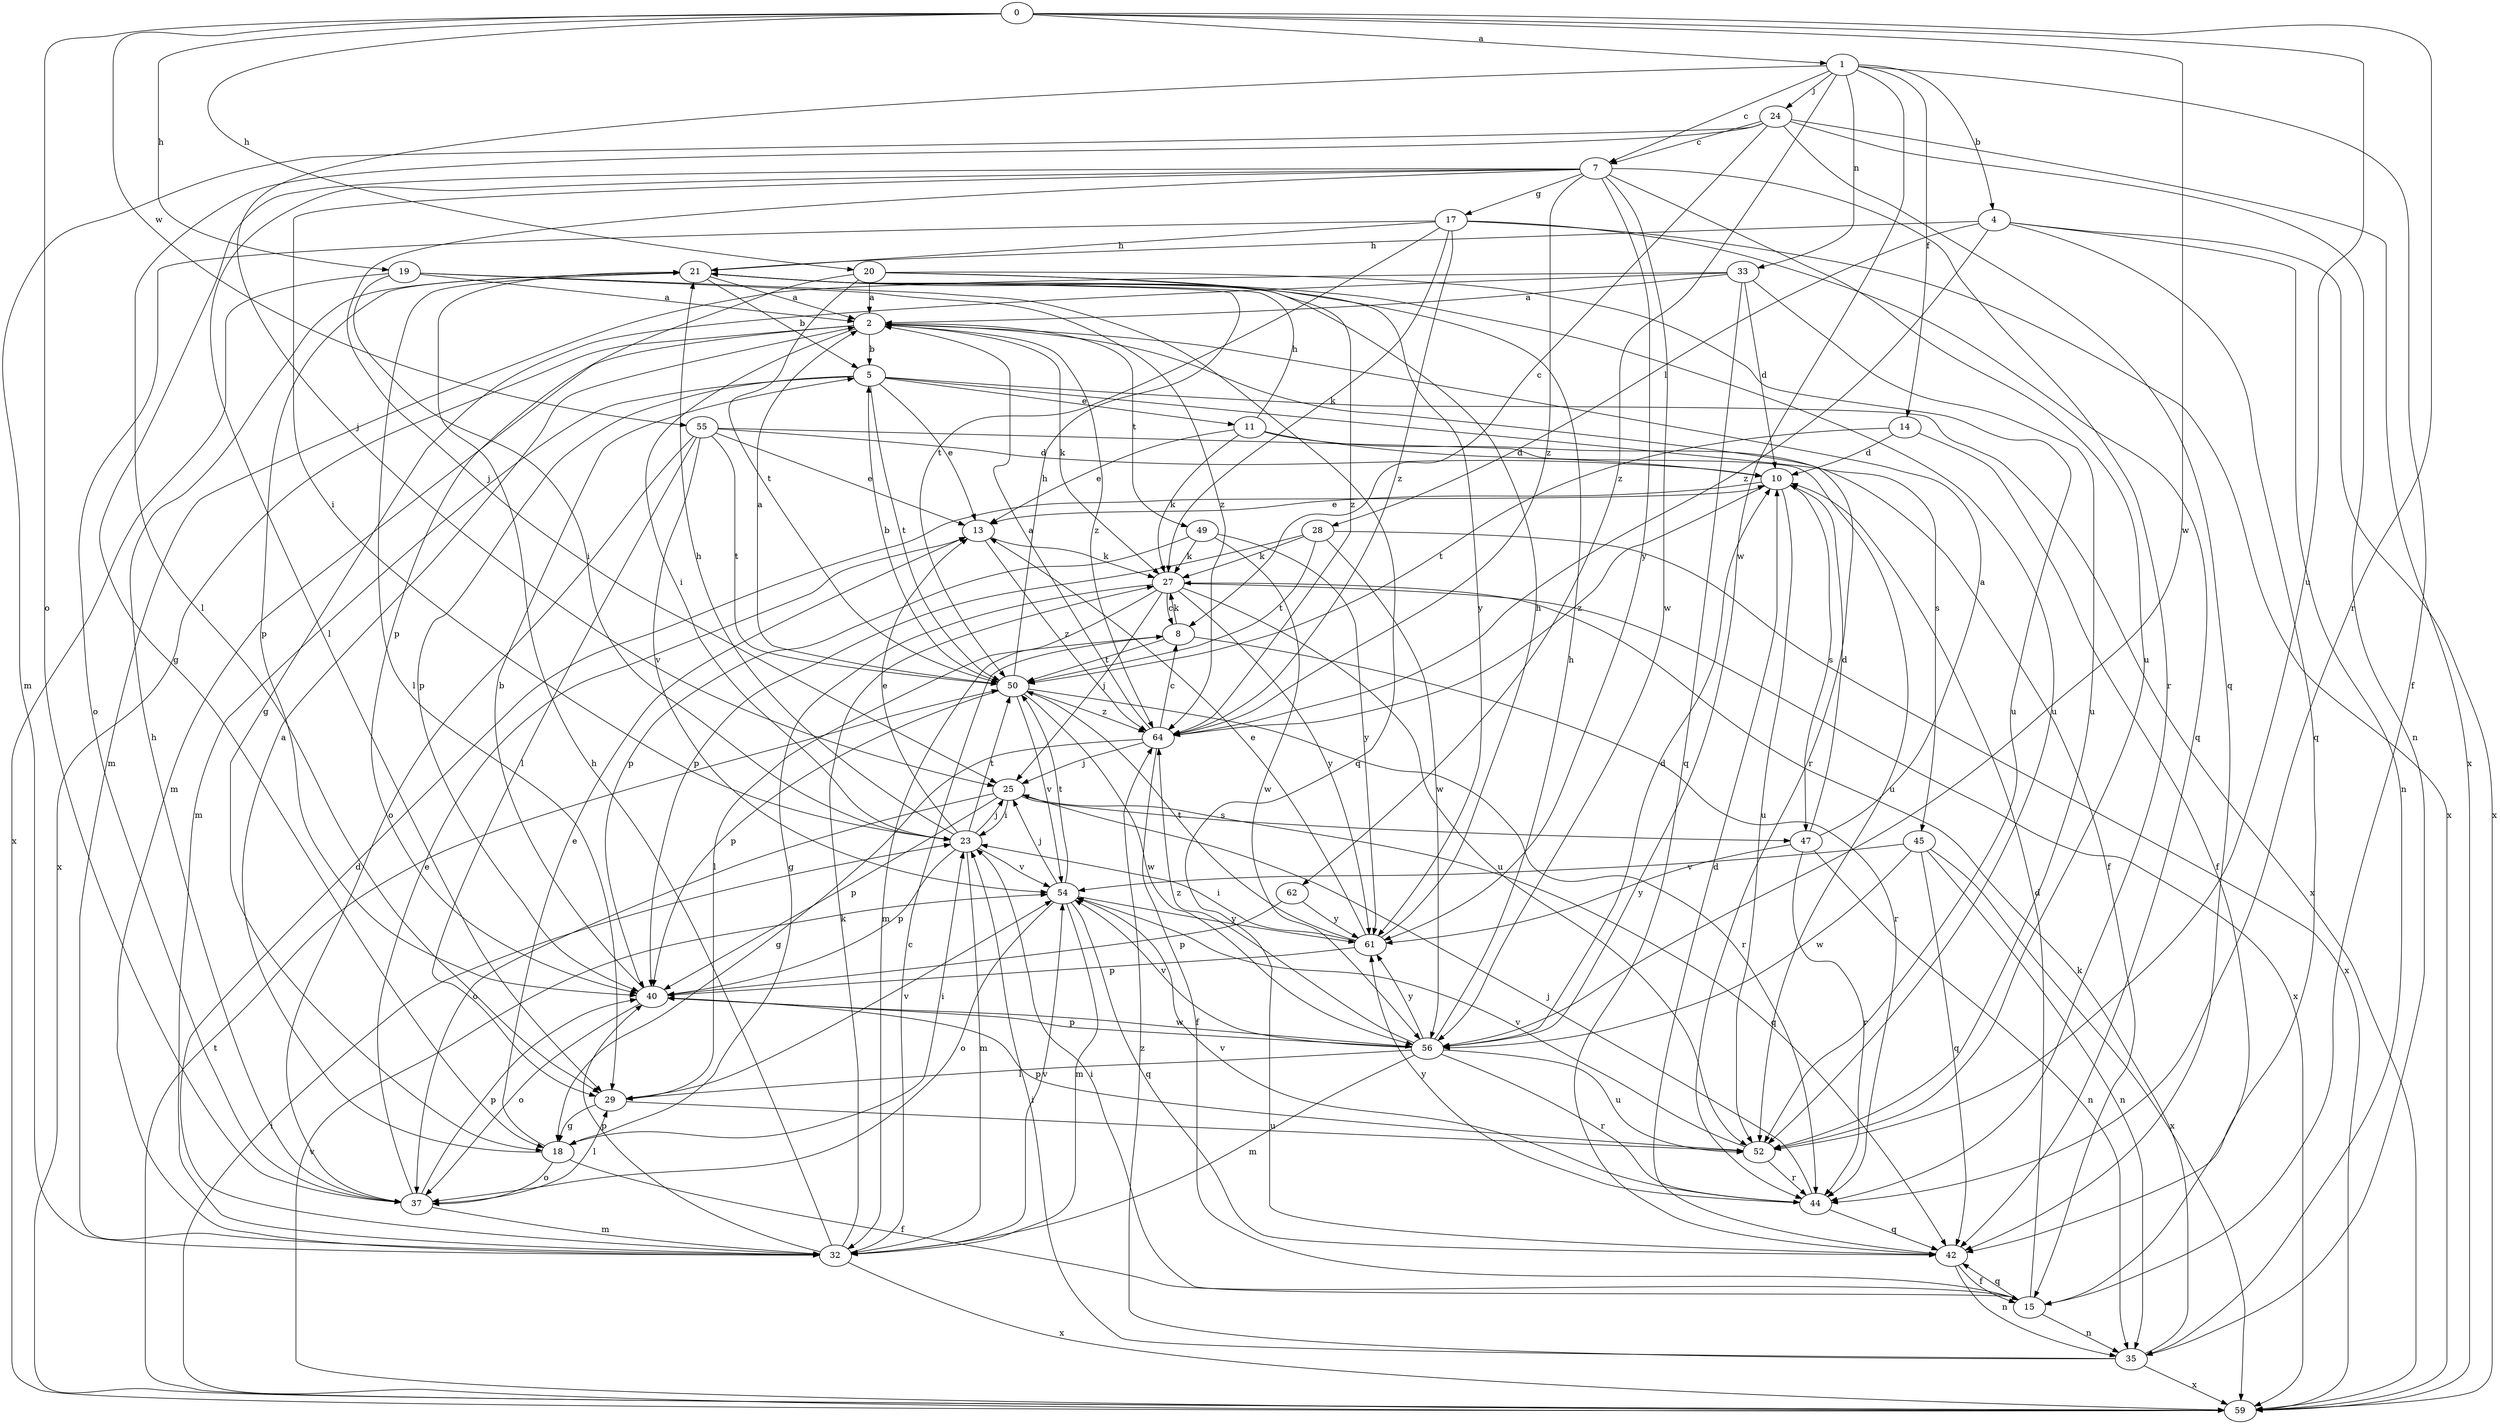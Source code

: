 strict digraph  {
0;
1;
2;
4;
5;
7;
8;
10;
11;
13;
14;
15;
17;
18;
19;
20;
21;
23;
24;
25;
27;
28;
29;
32;
33;
35;
37;
40;
42;
44;
45;
47;
49;
50;
52;
54;
55;
56;
59;
61;
62;
64;
0 -> 1  [label=a];
0 -> 19  [label=h];
0 -> 20  [label=h];
0 -> 37  [label=o];
0 -> 44  [label=r];
0 -> 52  [label=u];
0 -> 55  [label=w];
0 -> 56  [label=w];
1 -> 4  [label=b];
1 -> 7  [label=c];
1 -> 14  [label=f];
1 -> 15  [label=f];
1 -> 24  [label=j];
1 -> 25  [label=j];
1 -> 33  [label=n];
1 -> 56  [label=w];
1 -> 62  [label=z];
2 -> 5  [label=b];
2 -> 23  [label=i];
2 -> 27  [label=k];
2 -> 32  [label=m];
2 -> 44  [label=r];
2 -> 49  [label=t];
2 -> 59  [label=x];
2 -> 64  [label=z];
4 -> 21  [label=h];
4 -> 28  [label=l];
4 -> 35  [label=n];
4 -> 42  [label=q];
4 -> 59  [label=x];
4 -> 64  [label=z];
5 -> 11  [label=e];
5 -> 13  [label=e];
5 -> 32  [label=m];
5 -> 40  [label=p];
5 -> 45  [label=s];
5 -> 50  [label=t];
5 -> 59  [label=x];
7 -> 17  [label=g];
7 -> 18  [label=g];
7 -> 23  [label=i];
7 -> 25  [label=j];
7 -> 29  [label=l];
7 -> 44  [label=r];
7 -> 52  [label=u];
7 -> 56  [label=w];
7 -> 61  [label=y];
7 -> 64  [label=z];
8 -> 27  [label=k];
8 -> 29  [label=l];
8 -> 44  [label=r];
8 -> 50  [label=t];
10 -> 13  [label=e];
10 -> 47  [label=s];
10 -> 52  [label=u];
10 -> 64  [label=z];
11 -> 10  [label=d];
11 -> 13  [label=e];
11 -> 15  [label=f];
11 -> 21  [label=h];
11 -> 27  [label=k];
13 -> 27  [label=k];
13 -> 64  [label=z];
14 -> 10  [label=d];
14 -> 15  [label=f];
14 -> 50  [label=t];
15 -> 10  [label=d];
15 -> 23  [label=i];
15 -> 35  [label=n];
15 -> 42  [label=q];
17 -> 21  [label=h];
17 -> 27  [label=k];
17 -> 37  [label=o];
17 -> 42  [label=q];
17 -> 50  [label=t];
17 -> 59  [label=x];
17 -> 64  [label=z];
18 -> 2  [label=a];
18 -> 13  [label=e];
18 -> 15  [label=f];
18 -> 23  [label=i];
18 -> 37  [label=o];
19 -> 2  [label=a];
19 -> 23  [label=i];
19 -> 42  [label=q];
19 -> 59  [label=x];
19 -> 64  [label=z];
20 -> 2  [label=a];
20 -> 40  [label=p];
20 -> 50  [label=t];
20 -> 52  [label=u];
20 -> 61  [label=y];
20 -> 64  [label=z];
21 -> 2  [label=a];
21 -> 5  [label=b];
21 -> 29  [label=l];
21 -> 40  [label=p];
21 -> 52  [label=u];
23 -> 13  [label=e];
23 -> 21  [label=h];
23 -> 25  [label=j];
23 -> 32  [label=m];
23 -> 40  [label=p];
23 -> 50  [label=t];
23 -> 54  [label=v];
24 -> 7  [label=c];
24 -> 8  [label=c];
24 -> 29  [label=l];
24 -> 32  [label=m];
24 -> 35  [label=n];
24 -> 42  [label=q];
24 -> 59  [label=x];
25 -> 23  [label=i];
25 -> 37  [label=o];
25 -> 40  [label=p];
25 -> 42  [label=q];
25 -> 47  [label=s];
27 -> 8  [label=c];
27 -> 18  [label=g];
27 -> 25  [label=j];
27 -> 32  [label=m];
27 -> 52  [label=u];
27 -> 59  [label=x];
27 -> 61  [label=y];
28 -> 27  [label=k];
28 -> 40  [label=p];
28 -> 50  [label=t];
28 -> 56  [label=w];
28 -> 59  [label=x];
29 -> 18  [label=g];
29 -> 52  [label=u];
29 -> 54  [label=v];
32 -> 8  [label=c];
32 -> 10  [label=d];
32 -> 21  [label=h];
32 -> 27  [label=k];
32 -> 40  [label=p];
32 -> 54  [label=v];
32 -> 59  [label=x];
33 -> 2  [label=a];
33 -> 10  [label=d];
33 -> 18  [label=g];
33 -> 32  [label=m];
33 -> 42  [label=q];
33 -> 52  [label=u];
35 -> 23  [label=i];
35 -> 27  [label=k];
35 -> 59  [label=x];
35 -> 64  [label=z];
37 -> 13  [label=e];
37 -> 21  [label=h];
37 -> 29  [label=l];
37 -> 32  [label=m];
37 -> 40  [label=p];
40 -> 5  [label=b];
40 -> 37  [label=o];
40 -> 56  [label=w];
42 -> 10  [label=d];
42 -> 15  [label=f];
42 -> 35  [label=n];
44 -> 25  [label=j];
44 -> 42  [label=q];
44 -> 54  [label=v];
44 -> 61  [label=y];
45 -> 35  [label=n];
45 -> 42  [label=q];
45 -> 54  [label=v];
45 -> 56  [label=w];
45 -> 59  [label=x];
47 -> 2  [label=a];
47 -> 10  [label=d];
47 -> 35  [label=n];
47 -> 44  [label=r];
47 -> 61  [label=y];
49 -> 27  [label=k];
49 -> 40  [label=p];
49 -> 56  [label=w];
49 -> 61  [label=y];
50 -> 2  [label=a];
50 -> 5  [label=b];
50 -> 21  [label=h];
50 -> 40  [label=p];
50 -> 44  [label=r];
50 -> 54  [label=v];
50 -> 56  [label=w];
50 -> 64  [label=z];
52 -> 40  [label=p];
52 -> 44  [label=r];
52 -> 54  [label=v];
54 -> 25  [label=j];
54 -> 32  [label=m];
54 -> 37  [label=o];
54 -> 42  [label=q];
54 -> 50  [label=t];
54 -> 61  [label=y];
55 -> 10  [label=d];
55 -> 13  [label=e];
55 -> 29  [label=l];
55 -> 37  [label=o];
55 -> 50  [label=t];
55 -> 52  [label=u];
55 -> 54  [label=v];
56 -> 10  [label=d];
56 -> 21  [label=h];
56 -> 29  [label=l];
56 -> 32  [label=m];
56 -> 40  [label=p];
56 -> 44  [label=r];
56 -> 52  [label=u];
56 -> 54  [label=v];
56 -> 61  [label=y];
56 -> 64  [label=z];
59 -> 23  [label=i];
59 -> 50  [label=t];
59 -> 54  [label=v];
61 -> 13  [label=e];
61 -> 21  [label=h];
61 -> 23  [label=i];
61 -> 40  [label=p];
61 -> 50  [label=t];
62 -> 40  [label=p];
62 -> 61  [label=y];
64 -> 2  [label=a];
64 -> 8  [label=c];
64 -> 15  [label=f];
64 -> 18  [label=g];
64 -> 25  [label=j];
}
